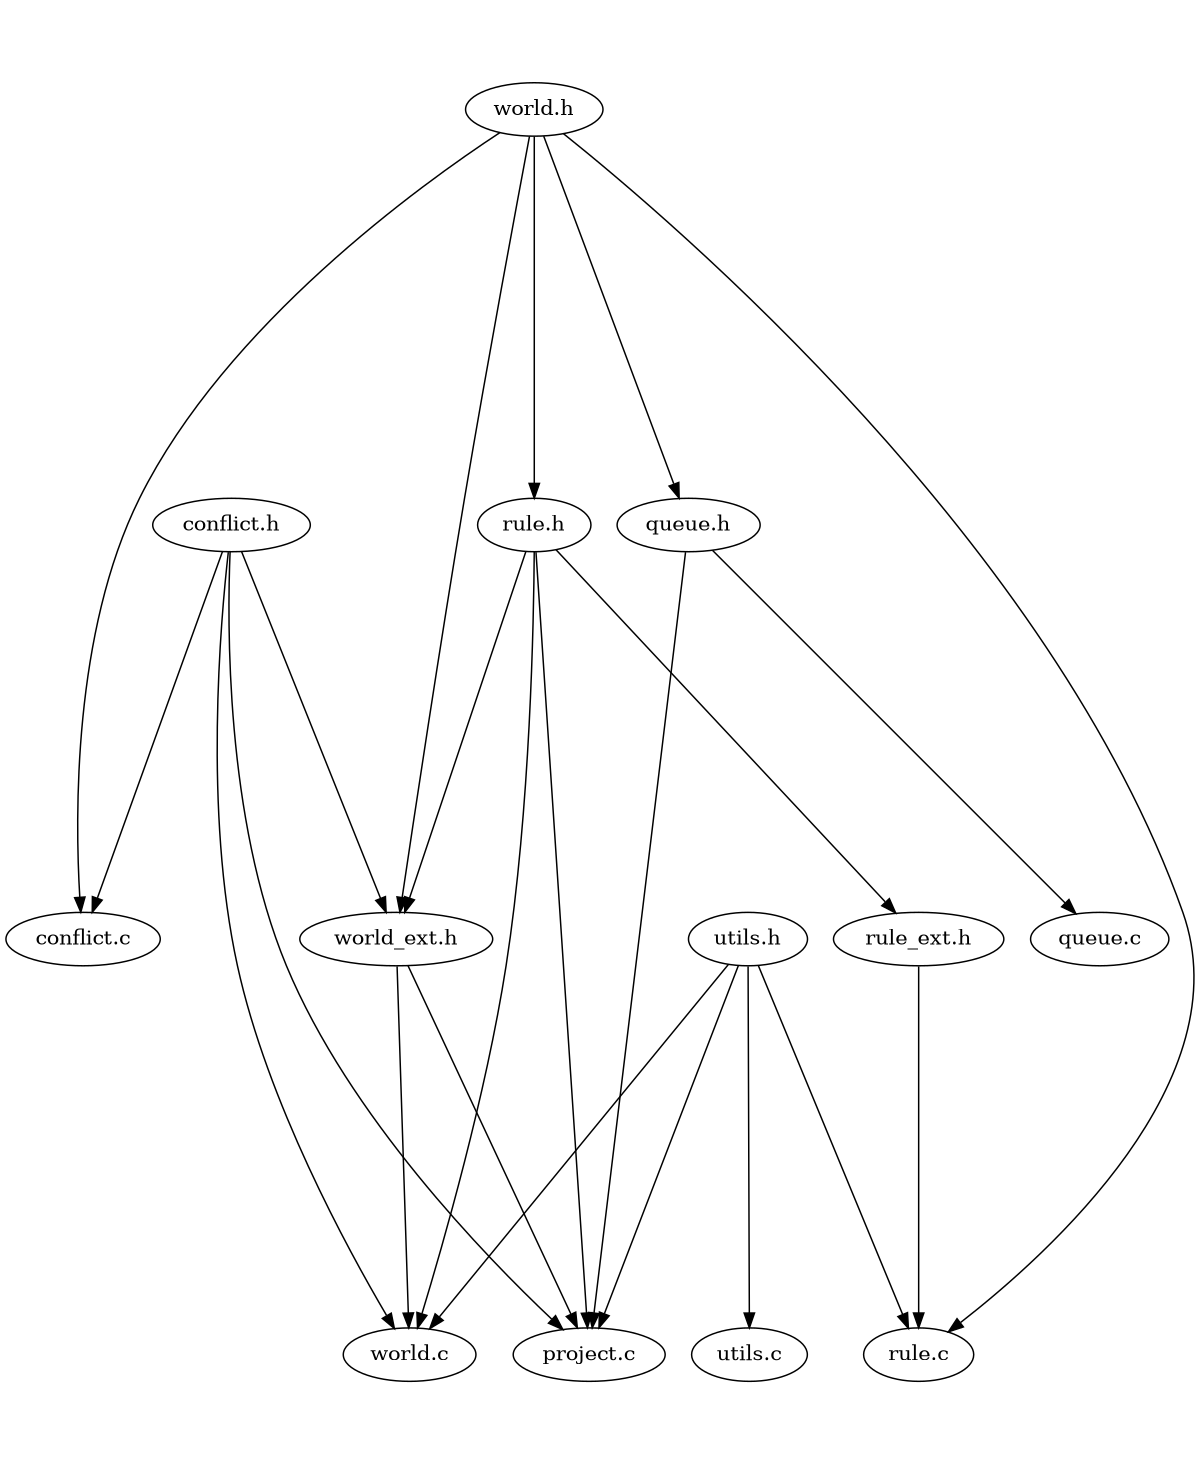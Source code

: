 digraph "source tree" {
    overlap=scale;
    size="8,10";
    ratio="fill";
    fontsize="16";
    fontname="Helvetica";
	clusterrank="local";
	"world.h" -> "conflict.c"
	"rule.h" -> "world.c"
	"utils.h" -> "world.c"
	"world.h" -> "world_ext.h"
	"queue.h" -> "project.c"
	"conflict.h" -> "conflict.c"
	"world_ext.h" -> "project.c"
	"world.h" -> "queue.h"
	"utils.h" -> "utils.c"
	"conflict.h" -> "world_ext.h"
	"rule.h" -> "project.c"
	"rule.h" -> "world_ext.h"
	"queue.h" -> "queue.c"
	"conflict.h" -> "project.c"
	"conflict.h" -> "world.c"
	"world.h" -> "rule.h"
	"utils.h" -> "project.c"
	"world_ext.h" -> "world.c"
	"world.h" -> "rule.c"
	"rule_ext.h" -> "rule.c"
	"utils.h" -> "rule.c"
	"rule.h" -> "rule_ext.h"
}
